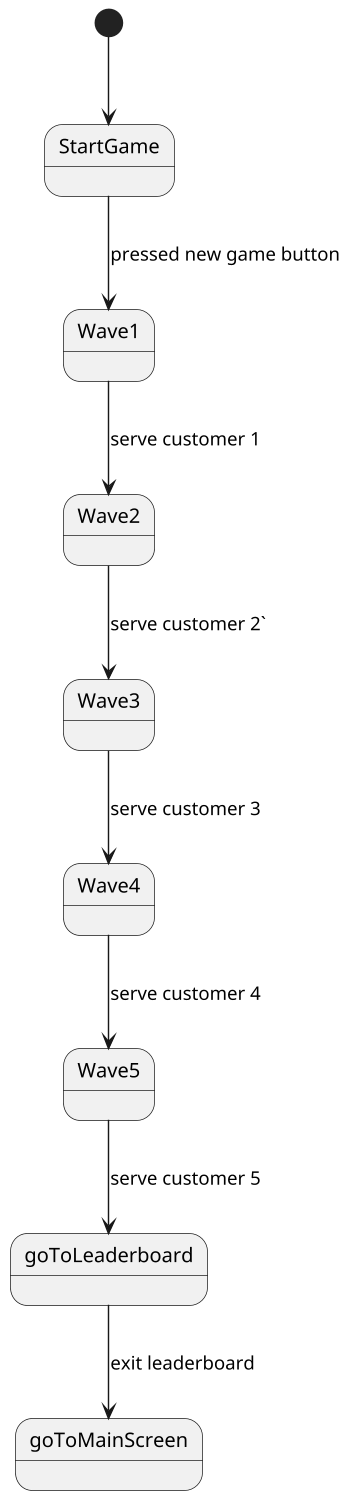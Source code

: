 @startuml
'https://plantuml.com/state-diagram

scale 350 width
[*] --> StartGame
StartGame --> Wave1 : pressed new game button
Wave1-->Wave2 : serve customer 1
Wave2-->Wave3 : serve customer 2`
Wave3-->Wave4 : serve customer 3
Wave4-->Wave5 : serve customer 4
Wave5-->goToLeaderboard : serve customer 5
goToLeaderboard-->goToMainScreen: exit leaderboard
state StartGame
state Wave1
state Wave2
state Wave3
state Wave4
state Wave5
state goToLeaderboard
state goToMainScreen
@enduml